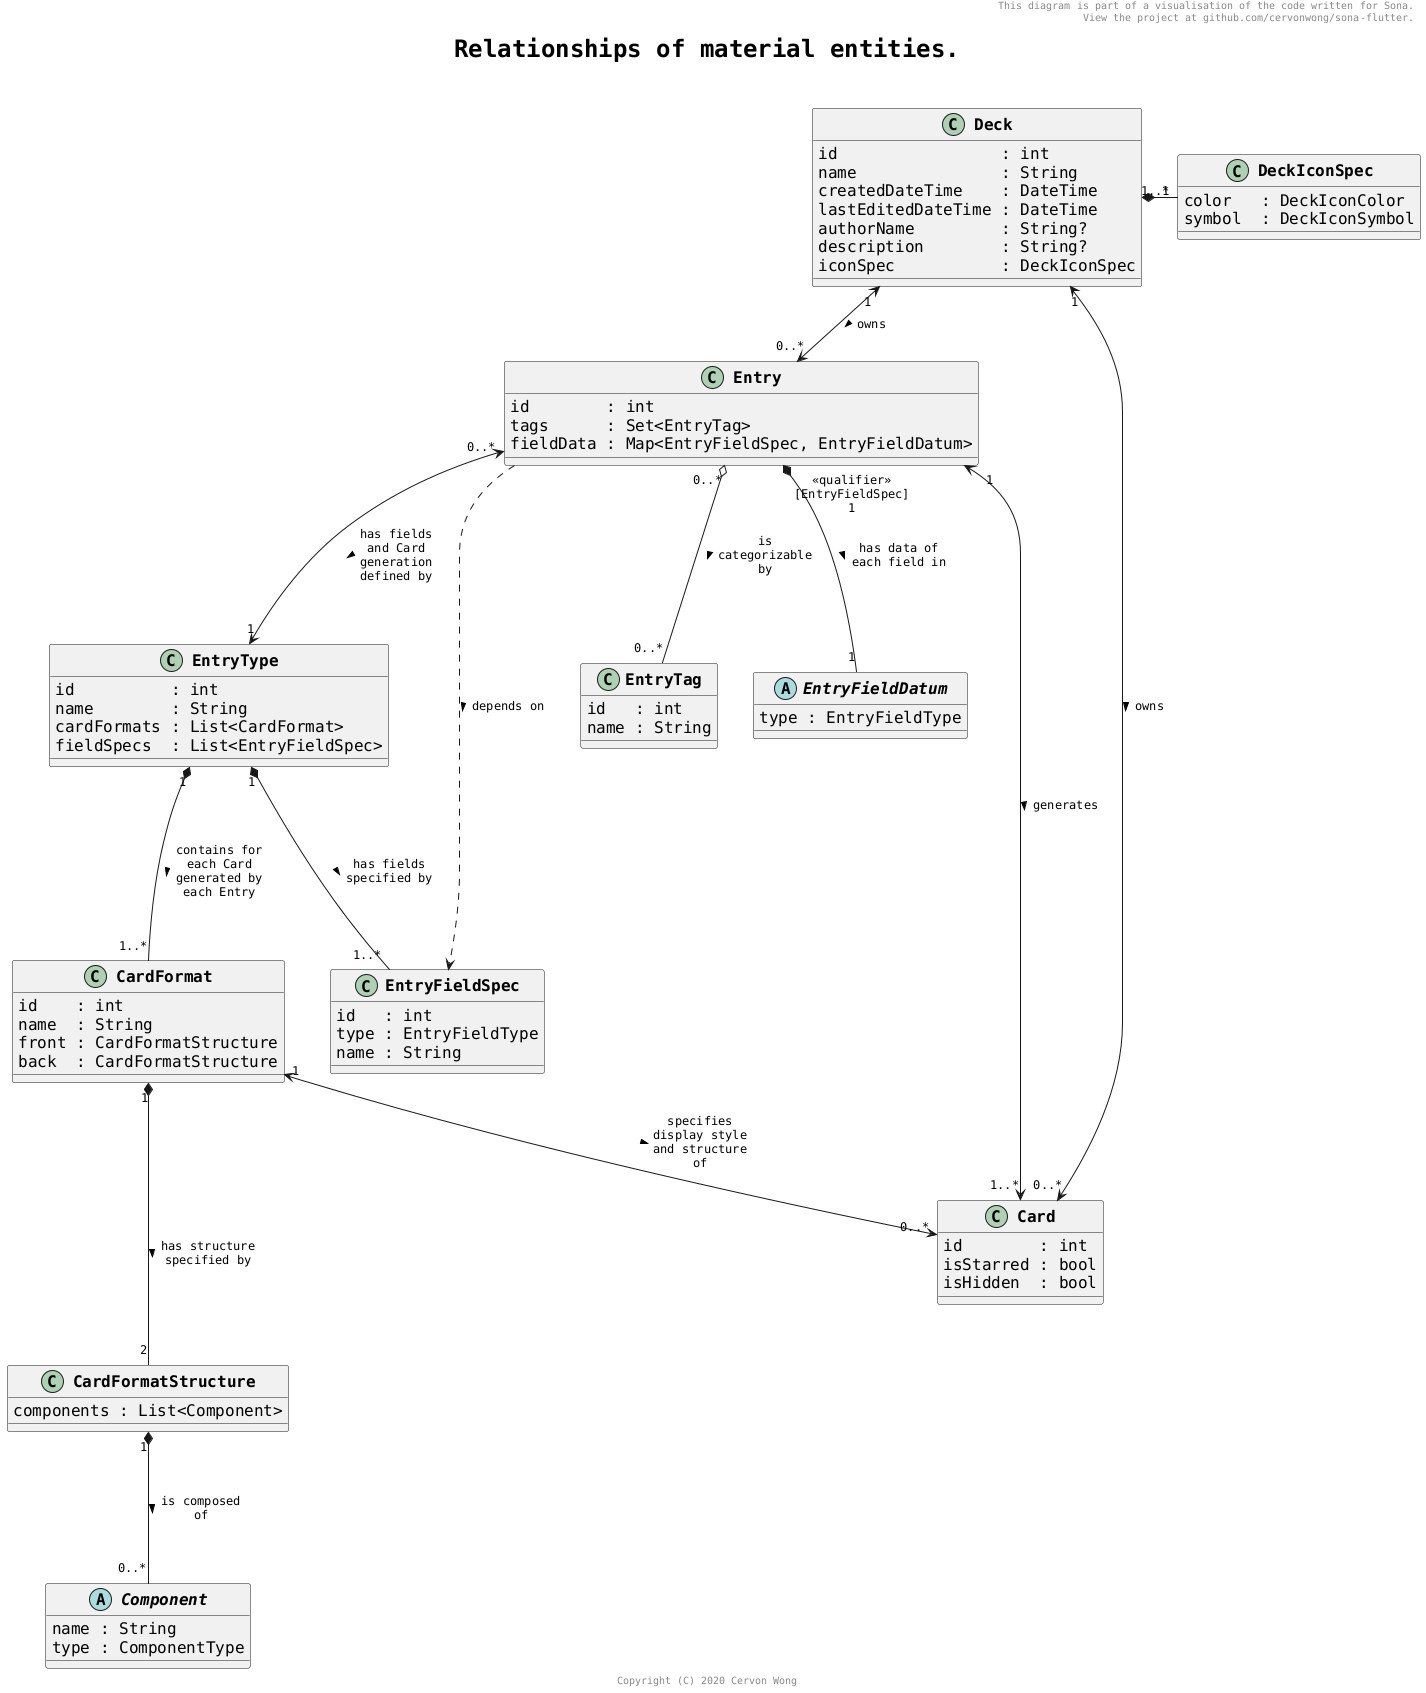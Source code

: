 @startuml

skinparam maxMessageSize 100
skinparam shadowing false
skinparam defaultFontName monospaced
skinparam defaultFontSize 16
skinparam classFontStyle bold
skinparam arrowFontSize 12
skinparam titleFontSize 24
skinparam titleFontStyle bold

header This diagram is part of a visualisation of the code written for Sona.\n View the project at github.com/cervonwong/sona-flutter.
title Relationships of material entities.\n
footer Copyright (C) 2020 Cervon Wong

class Card {
	id        : int
	isStarred : bool
	isHidden  : bool
}

class Entry {
	id        : int
	tags      : Set<EntryTag>
	fieldData : Map<EntryFieldSpec, EntryFieldDatum>
}

class Deck {
	id                 : int
	name               : String
	createdDateTime    : DateTime
	lastEditedDateTime : DateTime
	authorName         : String?
	description        : String?
	iconSpec           : DeckIconSpec
}

class DeckIconSpec {
	color   : DeckIconColor
	symbol  : DeckIconSymbol
}

class EntryTag {
	id   : int
	name : String
}

abstract class EntryFieldDatum {
	type : EntryFieldType
}

class EntryType {
	id          : int
	name        : String
	cardFormats : List<CardFormat>
	fieldSpecs  : List<EntryFieldSpec>
}

class EntryFieldSpec {
	id   : int
	type : EntryFieldType
	name : String
}

class CardFormat {
	id    : int
	name  : String
	front : CardFormatStructure
	back  : CardFormatStructure
}

class CardFormatStructure {
	components : List<Component>
}

abstract class Component {
	name : String
	type : ComponentType
}

Deck 				"1..*"								 *-   "1"    DeckIconSpec
Deck                "1"                                  <--> "0..*" Entry               : owns >
Entry               "1"                                  <--> "1..*" Card                : generates >
Deck                "1"                                  <--> "0..*" Card                : owns >
Entry               "0..*"                               o--- "0..*" EntryTag            : is categorizable by >
Entry               "<<qualifier>>\n[EntryFieldSpec]\n1" *--- "1"    EntryFieldDatum     : has data of each field in >
Entry                                                    ..>         EntryFieldSpec      : depends on >
Entry               "0..*"                               <---> "1"   EntryType           : has fields and Card generation defined by >
EntryType           "1"                                  *--- "1..*" CardFormat          : contains for each Card generated by each Entry >
CardFormat          "1"                                  <--> "0..*" Card                : specifies display style and structure of >
EntryType           "1"                                  *--- "1..*" EntryFieldSpec      : has fields specified by >
CardFormat          "1"                                  *--- "2"    CardFormatStructure : has structure specified by >
CardFormatStructure "1"                                  *--- "0..*" Component           : is composed of >

@enduml